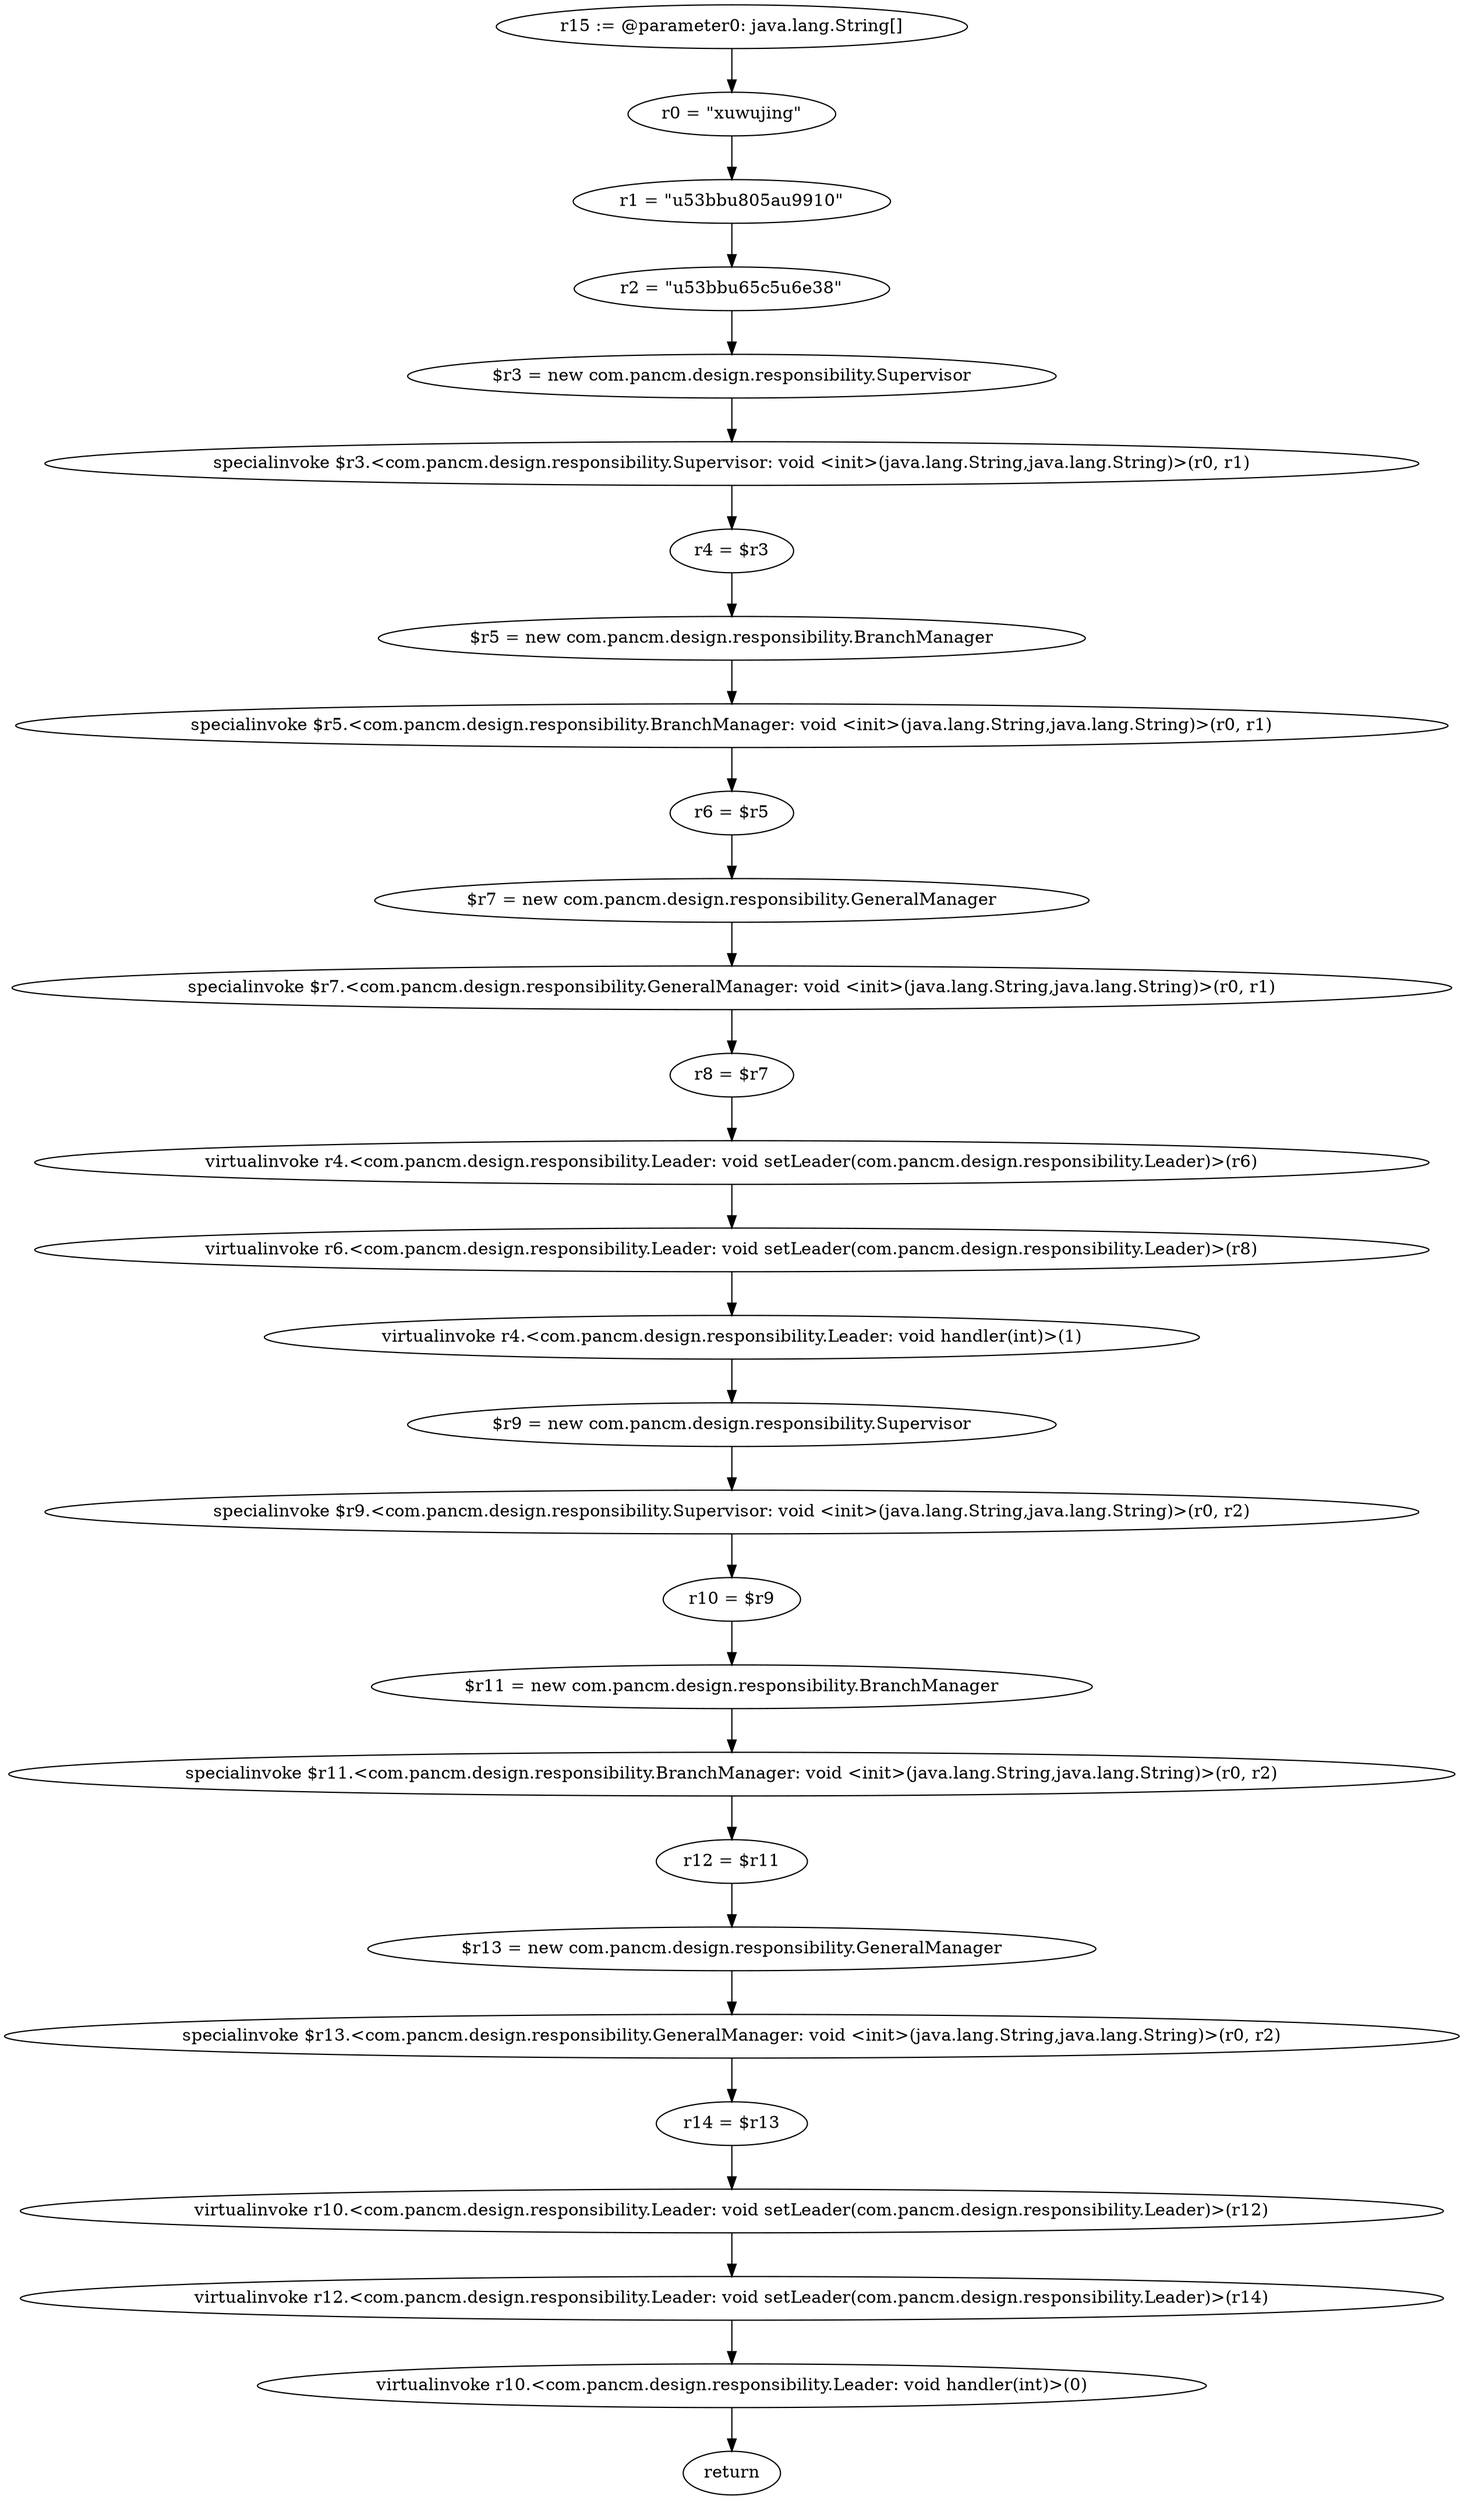 digraph "unitGraph" {
    "r15 := @parameter0: java.lang.String[]"
    "r0 = \"xuwujing\""
    "r1 = \"\u53bb\u805a\u9910\""
    "r2 = \"\u53bb\u65c5\u6e38\""
    "$r3 = new com.pancm.design.responsibility.Supervisor"
    "specialinvoke $r3.<com.pancm.design.responsibility.Supervisor: void <init>(java.lang.String,java.lang.String)>(r0, r1)"
    "r4 = $r3"
    "$r5 = new com.pancm.design.responsibility.BranchManager"
    "specialinvoke $r5.<com.pancm.design.responsibility.BranchManager: void <init>(java.lang.String,java.lang.String)>(r0, r1)"
    "r6 = $r5"
    "$r7 = new com.pancm.design.responsibility.GeneralManager"
    "specialinvoke $r7.<com.pancm.design.responsibility.GeneralManager: void <init>(java.lang.String,java.lang.String)>(r0, r1)"
    "r8 = $r7"
    "virtualinvoke r4.<com.pancm.design.responsibility.Leader: void setLeader(com.pancm.design.responsibility.Leader)>(r6)"
    "virtualinvoke r6.<com.pancm.design.responsibility.Leader: void setLeader(com.pancm.design.responsibility.Leader)>(r8)"
    "virtualinvoke r4.<com.pancm.design.responsibility.Leader: void handler(int)>(1)"
    "$r9 = new com.pancm.design.responsibility.Supervisor"
    "specialinvoke $r9.<com.pancm.design.responsibility.Supervisor: void <init>(java.lang.String,java.lang.String)>(r0, r2)"
    "r10 = $r9"
    "$r11 = new com.pancm.design.responsibility.BranchManager"
    "specialinvoke $r11.<com.pancm.design.responsibility.BranchManager: void <init>(java.lang.String,java.lang.String)>(r0, r2)"
    "r12 = $r11"
    "$r13 = new com.pancm.design.responsibility.GeneralManager"
    "specialinvoke $r13.<com.pancm.design.responsibility.GeneralManager: void <init>(java.lang.String,java.lang.String)>(r0, r2)"
    "r14 = $r13"
    "virtualinvoke r10.<com.pancm.design.responsibility.Leader: void setLeader(com.pancm.design.responsibility.Leader)>(r12)"
    "virtualinvoke r12.<com.pancm.design.responsibility.Leader: void setLeader(com.pancm.design.responsibility.Leader)>(r14)"
    "virtualinvoke r10.<com.pancm.design.responsibility.Leader: void handler(int)>(0)"
    "return"
    "r15 := @parameter0: java.lang.String[]"->"r0 = \"xuwujing\"";
    "r0 = \"xuwujing\""->"r1 = \"\u53bb\u805a\u9910\"";
    "r1 = \"\u53bb\u805a\u9910\""->"r2 = \"\u53bb\u65c5\u6e38\"";
    "r2 = \"\u53bb\u65c5\u6e38\""->"$r3 = new com.pancm.design.responsibility.Supervisor";
    "$r3 = new com.pancm.design.responsibility.Supervisor"->"specialinvoke $r3.<com.pancm.design.responsibility.Supervisor: void <init>(java.lang.String,java.lang.String)>(r0, r1)";
    "specialinvoke $r3.<com.pancm.design.responsibility.Supervisor: void <init>(java.lang.String,java.lang.String)>(r0, r1)"->"r4 = $r3";
    "r4 = $r3"->"$r5 = new com.pancm.design.responsibility.BranchManager";
    "$r5 = new com.pancm.design.responsibility.BranchManager"->"specialinvoke $r5.<com.pancm.design.responsibility.BranchManager: void <init>(java.lang.String,java.lang.String)>(r0, r1)";
    "specialinvoke $r5.<com.pancm.design.responsibility.BranchManager: void <init>(java.lang.String,java.lang.String)>(r0, r1)"->"r6 = $r5";
    "r6 = $r5"->"$r7 = new com.pancm.design.responsibility.GeneralManager";
    "$r7 = new com.pancm.design.responsibility.GeneralManager"->"specialinvoke $r7.<com.pancm.design.responsibility.GeneralManager: void <init>(java.lang.String,java.lang.String)>(r0, r1)";
    "specialinvoke $r7.<com.pancm.design.responsibility.GeneralManager: void <init>(java.lang.String,java.lang.String)>(r0, r1)"->"r8 = $r7";
    "r8 = $r7"->"virtualinvoke r4.<com.pancm.design.responsibility.Leader: void setLeader(com.pancm.design.responsibility.Leader)>(r6)";
    "virtualinvoke r4.<com.pancm.design.responsibility.Leader: void setLeader(com.pancm.design.responsibility.Leader)>(r6)"->"virtualinvoke r6.<com.pancm.design.responsibility.Leader: void setLeader(com.pancm.design.responsibility.Leader)>(r8)";
    "virtualinvoke r6.<com.pancm.design.responsibility.Leader: void setLeader(com.pancm.design.responsibility.Leader)>(r8)"->"virtualinvoke r4.<com.pancm.design.responsibility.Leader: void handler(int)>(1)";
    "virtualinvoke r4.<com.pancm.design.responsibility.Leader: void handler(int)>(1)"->"$r9 = new com.pancm.design.responsibility.Supervisor";
    "$r9 = new com.pancm.design.responsibility.Supervisor"->"specialinvoke $r9.<com.pancm.design.responsibility.Supervisor: void <init>(java.lang.String,java.lang.String)>(r0, r2)";
    "specialinvoke $r9.<com.pancm.design.responsibility.Supervisor: void <init>(java.lang.String,java.lang.String)>(r0, r2)"->"r10 = $r9";
    "r10 = $r9"->"$r11 = new com.pancm.design.responsibility.BranchManager";
    "$r11 = new com.pancm.design.responsibility.BranchManager"->"specialinvoke $r11.<com.pancm.design.responsibility.BranchManager: void <init>(java.lang.String,java.lang.String)>(r0, r2)";
    "specialinvoke $r11.<com.pancm.design.responsibility.BranchManager: void <init>(java.lang.String,java.lang.String)>(r0, r2)"->"r12 = $r11";
    "r12 = $r11"->"$r13 = new com.pancm.design.responsibility.GeneralManager";
    "$r13 = new com.pancm.design.responsibility.GeneralManager"->"specialinvoke $r13.<com.pancm.design.responsibility.GeneralManager: void <init>(java.lang.String,java.lang.String)>(r0, r2)";
    "specialinvoke $r13.<com.pancm.design.responsibility.GeneralManager: void <init>(java.lang.String,java.lang.String)>(r0, r2)"->"r14 = $r13";
    "r14 = $r13"->"virtualinvoke r10.<com.pancm.design.responsibility.Leader: void setLeader(com.pancm.design.responsibility.Leader)>(r12)";
    "virtualinvoke r10.<com.pancm.design.responsibility.Leader: void setLeader(com.pancm.design.responsibility.Leader)>(r12)"->"virtualinvoke r12.<com.pancm.design.responsibility.Leader: void setLeader(com.pancm.design.responsibility.Leader)>(r14)";
    "virtualinvoke r12.<com.pancm.design.responsibility.Leader: void setLeader(com.pancm.design.responsibility.Leader)>(r14)"->"virtualinvoke r10.<com.pancm.design.responsibility.Leader: void handler(int)>(0)";
    "virtualinvoke r10.<com.pancm.design.responsibility.Leader: void handler(int)>(0)"->"return";
}
